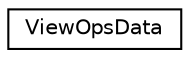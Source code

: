 digraph G
{
  edge [fontname="Helvetica",fontsize="10",labelfontname="Helvetica",labelfontsize="10"];
  node [fontname="Helvetica",fontsize="10",shape=record];
  rankdir=LR;
  Node1 [label="ViewOpsData",height=0.2,width=0.4,color="black", fillcolor="white", style="filled",URL="$d0/dbb/structViewOpsData.html"];
}
